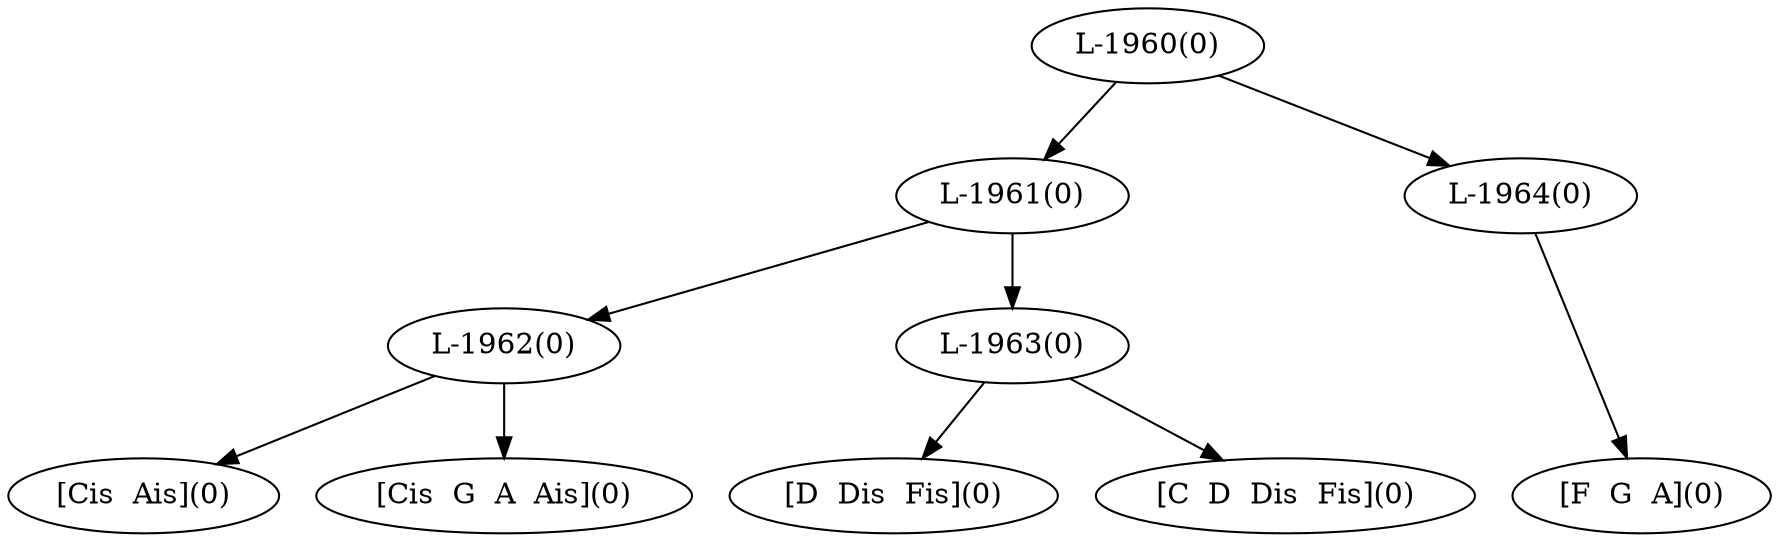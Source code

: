 digraph sample{
"L-1962(0)"->"[Cis  Ais](0)"
"L-1962(0)"->"[Cis  G  A  Ais](0)"
"L-1963(0)"->"[D  Dis  Fis](0)"
"L-1963(0)"->"[C  D  Dis  Fis](0)"
"L-1961(0)"->"L-1962(0)"
"L-1961(0)"->"L-1963(0)"
"L-1964(0)"->"[F  G  A](0)"
"L-1960(0)"->"L-1961(0)"
"L-1960(0)"->"L-1964(0)"
{rank = min; "L-1960(0)"}
{rank = same; "L-1961(0)"; "L-1964(0)";}
{rank = same; "L-1962(0)"; "L-1963(0)";}
{rank = max; "[C  D  Dis  Fis](0)"; "[Cis  Ais](0)"; "[Cis  G  A  Ais](0)"; "[D  Dis  Fis](0)"; "[F  G  A](0)";}
}